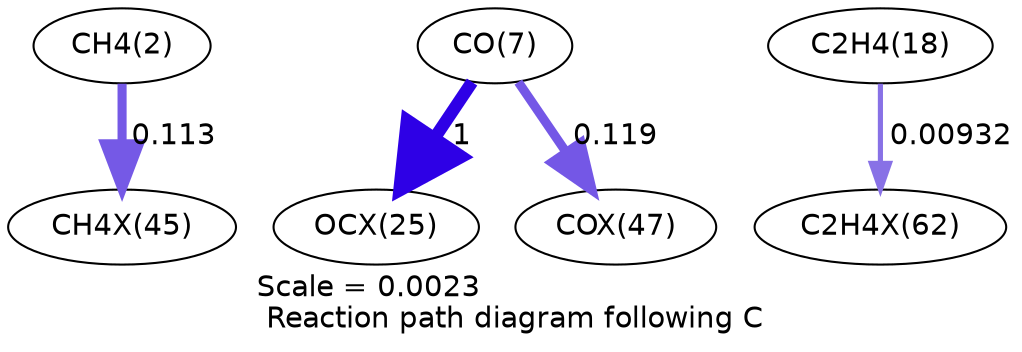 digraph reaction_paths {
center=1;
s4 -> s70[fontname="Helvetica", penwidth=4.36, arrowsize=2.18, color="0.7, 0.613, 0.9"
, label=" 0.113"];
s9 -> s66[fontname="Helvetica", penwidth=6, arrowsize=3, color="0.7, 1.5, 0.9"
, label=" 1"];
s9 -> s72[fontname="Helvetica", penwidth=4.39, arrowsize=2.2, color="0.7, 0.619, 0.9"
, label=" 0.119"];
s20 -> s86[fontname="Helvetica", penwidth=2.47, arrowsize=1.24, color="0.7, 0.509, 0.9"
, label=" 0.00932"];
s4 [ fontname="Helvetica", label="CH4(2)"];
s9 [ fontname="Helvetica", label="CO(7)"];
s20 [ fontname="Helvetica", label="C2H4(18)"];
s66 [ fontname="Helvetica", label="OCX(25)"];
s70 [ fontname="Helvetica", label="CH4X(45)"];
s72 [ fontname="Helvetica", label="COX(47)"];
s86 [ fontname="Helvetica", label="C2H4X(62)"];
 label = "Scale = 0.0023\l Reaction path diagram following C";
 fontname = "Helvetica";
}
